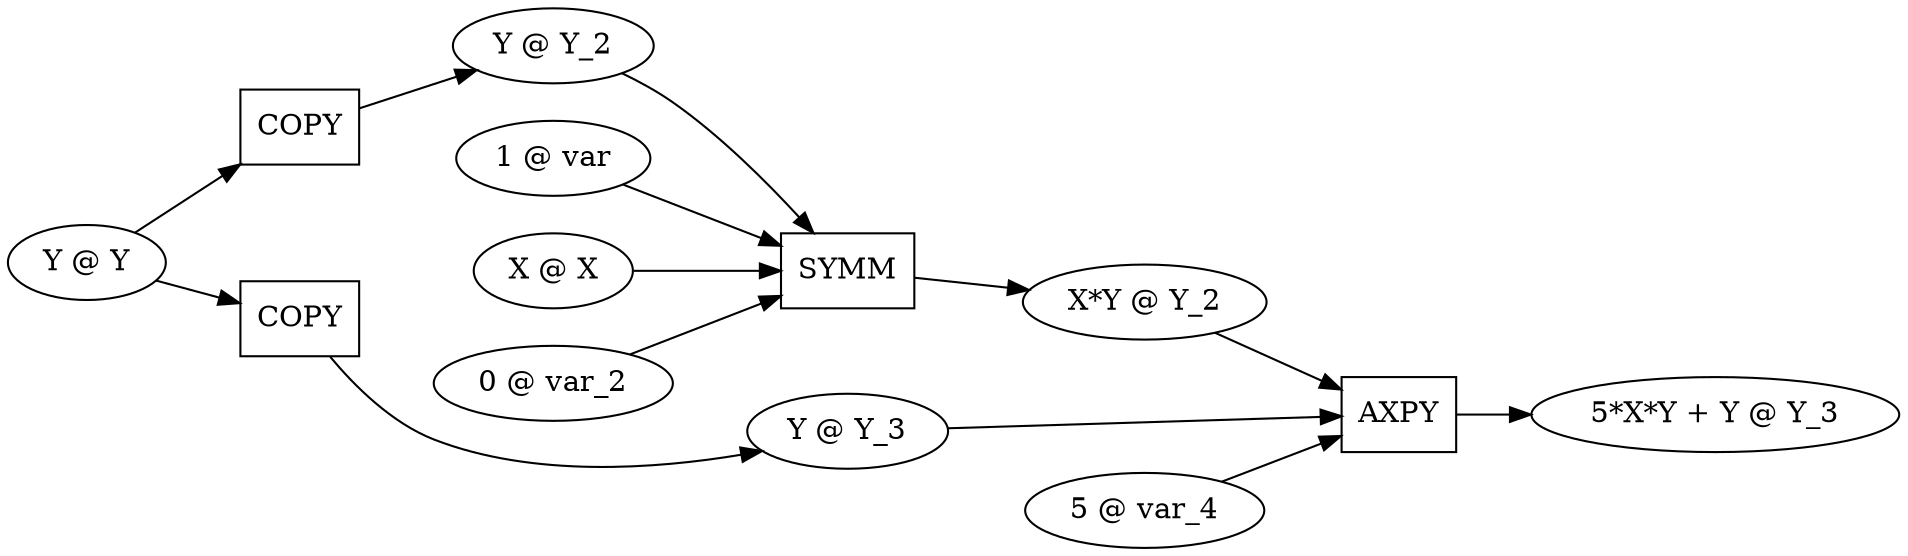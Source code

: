 
digraph{

rankdir=LR

"Y @ Y" [shape=ellipse]
"Y @ Y_2" [shape=ellipse]
"1 @ var" [shape=ellipse]
"X @ X" [shape=ellipse]
"0 @ var_2" [shape=ellipse]
"X*Y @ Y_2" [shape=ellipse]
"Y @ Y_3" [shape=ellipse]
"5 @ var_4" [shape=ellipse]
"5*X*Y + Y @ Y_3" [shape=ellipse]

"[Y @ Y] -> COPY -> [Y @ Y_2]" [shape=box, label="COPY"]
"[1 @ var, X @ X, Y @ Y_2, 0 @ var_2, Y @ Y_2] -> SYMM -> [X*Y @ Y_2]" [shape=box, label="SYMM"]
"[Y @ Y] -> COPY -> [Y @ Y_3]" [shape=box, label="COPY"]
"[5 @ var_4, X*Y @ Y_2, Y @ Y_3] -> AXPY -> [5*X*Y + Y @ Y_3]" [shape=box, label="AXPY"]

"Y @ Y" -> "[Y @ Y] -> COPY -> [Y @ Y_2]"
"[Y @ Y] -> COPY -> [Y @ Y_2]" -> "Y @ Y_2"
"1 @ var" -> "[1 @ var, X @ X, Y @ Y_2, 0 @ var_2, Y @ Y_2] -> SYMM -> [X*Y @ Y_2]"
"X @ X" -> "[1 @ var, X @ X, Y @ Y_2, 0 @ var_2, Y @ Y_2] -> SYMM -> [X*Y @ Y_2]"
"Y @ Y_2" -> "[1 @ var, X @ X, Y @ Y_2, 0 @ var_2, Y @ Y_2] -> SYMM -> [X*Y @ Y_2]"
"0 @ var_2" -> "[1 @ var, X @ X, Y @ Y_2, 0 @ var_2, Y @ Y_2] -> SYMM -> [X*Y @ Y_2]"
"[1 @ var, X @ X, Y @ Y_2, 0 @ var_2, Y @ Y_2] -> SYMM -> [X*Y @ Y_2]" -> "X*Y @ Y_2"
"Y @ Y" -> "[Y @ Y] -> COPY -> [Y @ Y_3]"
"[Y @ Y] -> COPY -> [Y @ Y_3]" -> "Y @ Y_3"
"5 @ var_4" -> "[5 @ var_4, X*Y @ Y_2, Y @ Y_3] -> AXPY -> [5*X*Y + Y @ Y_3]"
"X*Y @ Y_2" -> "[5 @ var_4, X*Y @ Y_2, Y @ Y_3] -> AXPY -> [5*X*Y + Y @ Y_3]"
"Y @ Y_3" -> "[5 @ var_4, X*Y @ Y_2, Y @ Y_3] -> AXPY -> [5*X*Y + Y @ Y_3]"
"[5 @ var_4, X*Y @ Y_2, Y @ Y_3] -> AXPY -> [5*X*Y + Y @ Y_3]" -> "5*X*Y + Y @ Y_3"
}
